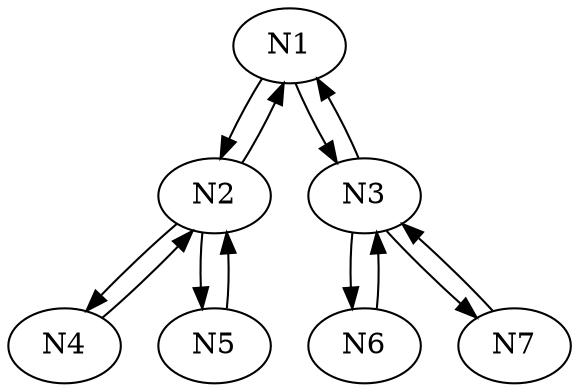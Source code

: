 digraph "test" {

"N1" [rspeed="10"];
"N2" [rspeed="10"];
"N3" [rspeed="1"];
"N4" [rspeed="10"];
"N5" [rspeed="10"];
"N6" [rspeed="10"];
"N7" [rspeed="10"];

"N1" -> "N2" [rspeed="10"];
"N2" -> "N1" [rspeed="10"];

"N1" -> "N3" [rspeed="10"];
"N3" -> "N1" [rspeed="10"];

"N2" -> "N4" [rspeed="10"];
"N4" -> "N2" [rspeed="10"];

"N2" -> "N5" [rspeed="10"];
"N5" -> "N2" [rspeed="10"];

"N3" -> "N6" [rspeed="10"];
"N6" -> "N3" [rspeed="10"];

"N3" -> "N7" [rspeed="10"];
"N7" -> "N3" [index = "8",rspeed="10"];
}
